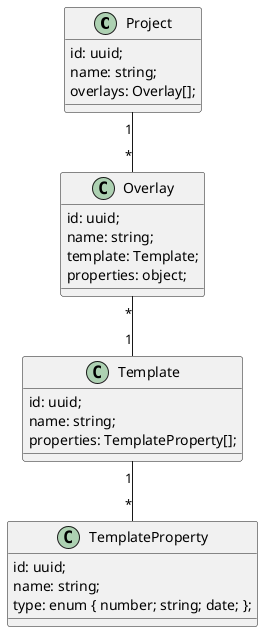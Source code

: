 @startuml
class Project {
    id: uuid;
    name: string;
    overlays: Overlay[];
}
class Overlay {
    id: uuid;
    name: string;
    template: Template;
    properties: object;
}
class Template {
    id: uuid;
    name: string;
    properties: TemplateProperty[];
}
class TemplateProperty {
    id: uuid;
    name: string;
    type: enum { number; string; date; };
}

Project "1" --  "*" Overlay
Overlay "*" -- "1" Template
Template "1" -- "*" TemplateProperty

@enduml
